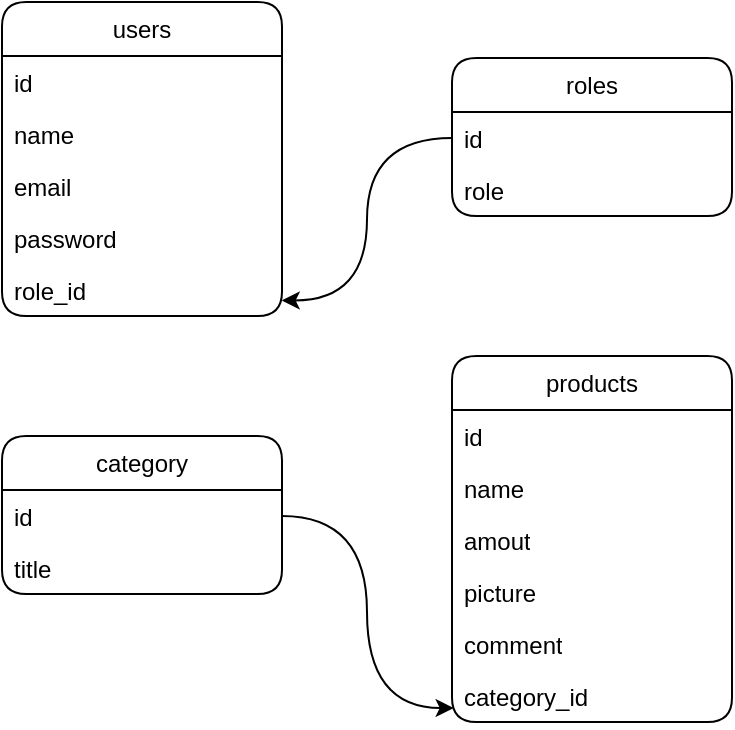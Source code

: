 <mxfile version="21.1.8" type="device">
  <diagram name="Page-1" id="ckpvMG-XcZHunNerWtEk">
    <mxGraphModel dx="733" dy="449" grid="0" gridSize="10" guides="1" tooltips="1" connect="1" arrows="1" fold="1" page="0" pageScale="1" pageWidth="827" pageHeight="1169" math="0" shadow="0">
      <root>
        <mxCell id="0" />
        <mxCell id="1" parent="0" />
        <mxCell id="n-IXU5JaHvpMY5mJ87b6-15" value="users" style="swimlane;fontStyle=0;childLayout=stackLayout;horizontal=1;startSize=27;fillColor=none;horizontalStack=0;resizeParent=1;resizeParentMax=0;resizeLast=0;collapsible=1;marginBottom=0;whiteSpace=wrap;html=1;rounded=1;" vertex="1" parent="1">
          <mxGeometry x="37" y="89" width="140" height="157" as="geometry" />
        </mxCell>
        <mxCell id="n-IXU5JaHvpMY5mJ87b6-16" value="id" style="text;strokeColor=none;fillColor=none;align=left;verticalAlign=top;spacingLeft=4;spacingRight=4;overflow=hidden;rotatable=0;points=[[0,0.5],[1,0.5]];portConstraint=eastwest;whiteSpace=wrap;html=1;" vertex="1" parent="n-IXU5JaHvpMY5mJ87b6-15">
          <mxGeometry y="27" width="140" height="26" as="geometry" />
        </mxCell>
        <mxCell id="n-IXU5JaHvpMY5mJ87b6-17" value="name" style="text;strokeColor=none;fillColor=none;align=left;verticalAlign=top;spacingLeft=4;spacingRight=4;overflow=hidden;rotatable=0;points=[[0,0.5],[1,0.5]];portConstraint=eastwest;whiteSpace=wrap;html=1;" vertex="1" parent="n-IXU5JaHvpMY5mJ87b6-15">
          <mxGeometry y="53" width="140" height="26" as="geometry" />
        </mxCell>
        <mxCell id="n-IXU5JaHvpMY5mJ87b6-42" value="email" style="text;strokeColor=none;fillColor=none;align=left;verticalAlign=top;spacingLeft=4;spacingRight=4;overflow=hidden;rotatable=0;points=[[0,0.5],[1,0.5]];portConstraint=eastwest;whiteSpace=wrap;html=1;" vertex="1" parent="n-IXU5JaHvpMY5mJ87b6-15">
          <mxGeometry y="79" width="140" height="26" as="geometry" />
        </mxCell>
        <mxCell id="n-IXU5JaHvpMY5mJ87b6-43" value="password" style="text;strokeColor=none;fillColor=none;align=left;verticalAlign=top;spacingLeft=4;spacingRight=4;overflow=hidden;rotatable=0;points=[[0,0.5],[1,0.5]];portConstraint=eastwest;whiteSpace=wrap;html=1;" vertex="1" parent="n-IXU5JaHvpMY5mJ87b6-15">
          <mxGeometry y="105" width="140" height="26" as="geometry" />
        </mxCell>
        <mxCell id="n-IXU5JaHvpMY5mJ87b6-18" value="role_id&lt;br&gt;&lt;br&gt;&lt;br&gt;" style="text;strokeColor=none;fillColor=none;align=left;verticalAlign=top;spacingLeft=4;spacingRight=4;overflow=hidden;rotatable=0;points=[[0,0.5],[1,0.5]];portConstraint=eastwest;whiteSpace=wrap;html=1;" vertex="1" parent="n-IXU5JaHvpMY5mJ87b6-15">
          <mxGeometry y="131" width="140" height="26" as="geometry" />
        </mxCell>
        <mxCell id="n-IXU5JaHvpMY5mJ87b6-21" value="roles" style="swimlane;fontStyle=0;childLayout=stackLayout;horizontal=1;startSize=27;fillColor=none;horizontalStack=0;resizeParent=1;resizeParentMax=0;resizeLast=0;collapsible=1;marginBottom=0;whiteSpace=wrap;html=1;rounded=1;" vertex="1" parent="1">
          <mxGeometry x="262" y="117" width="140" height="79" as="geometry" />
        </mxCell>
        <mxCell id="n-IXU5JaHvpMY5mJ87b6-22" value="id" style="text;strokeColor=none;fillColor=none;align=left;verticalAlign=top;spacingLeft=4;spacingRight=4;overflow=hidden;rotatable=0;points=[[0,0.5],[1,0.5]];portConstraint=eastwest;whiteSpace=wrap;html=1;" vertex="1" parent="n-IXU5JaHvpMY5mJ87b6-21">
          <mxGeometry y="27" width="140" height="26" as="geometry" />
        </mxCell>
        <mxCell id="n-IXU5JaHvpMY5mJ87b6-23" value="role" style="text;strokeColor=none;fillColor=none;align=left;verticalAlign=top;spacingLeft=4;spacingRight=4;overflow=hidden;rotatable=0;points=[[0,0.5],[1,0.5]];portConstraint=eastwest;whiteSpace=wrap;html=1;" vertex="1" parent="n-IXU5JaHvpMY5mJ87b6-21">
          <mxGeometry y="53" width="140" height="26" as="geometry" />
        </mxCell>
        <mxCell id="n-IXU5JaHvpMY5mJ87b6-26" value="products" style="swimlane;fontStyle=0;childLayout=stackLayout;horizontal=1;startSize=27;fillColor=none;horizontalStack=0;resizeParent=1;resizeParentMax=0;resizeLast=0;collapsible=1;marginBottom=0;whiteSpace=wrap;html=1;rounded=1;" vertex="1" parent="1">
          <mxGeometry x="262" y="266" width="140" height="183" as="geometry" />
        </mxCell>
        <mxCell id="n-IXU5JaHvpMY5mJ87b6-27" value="id" style="text;strokeColor=none;fillColor=none;align=left;verticalAlign=top;spacingLeft=4;spacingRight=4;overflow=hidden;rotatable=0;points=[[0,0.5],[1,0.5]];portConstraint=eastwest;whiteSpace=wrap;html=1;" vertex="1" parent="n-IXU5JaHvpMY5mJ87b6-26">
          <mxGeometry y="27" width="140" height="26" as="geometry" />
        </mxCell>
        <mxCell id="n-IXU5JaHvpMY5mJ87b6-28" value="name" style="text;strokeColor=none;fillColor=none;align=left;verticalAlign=top;spacingLeft=4;spacingRight=4;overflow=hidden;rotatable=0;points=[[0,0.5],[1,0.5]];portConstraint=eastwest;whiteSpace=wrap;html=1;" vertex="1" parent="n-IXU5JaHvpMY5mJ87b6-26">
          <mxGeometry y="53" width="140" height="26" as="geometry" />
        </mxCell>
        <mxCell id="n-IXU5JaHvpMY5mJ87b6-29" value="amout" style="text;strokeColor=none;fillColor=none;align=left;verticalAlign=top;spacingLeft=4;spacingRight=4;overflow=hidden;rotatable=0;points=[[0,0.5],[1,0.5]];portConstraint=eastwest;whiteSpace=wrap;html=1;" vertex="1" parent="n-IXU5JaHvpMY5mJ87b6-26">
          <mxGeometry y="79" width="140" height="26" as="geometry" />
        </mxCell>
        <mxCell id="n-IXU5JaHvpMY5mJ87b6-31" value="picture" style="text;strokeColor=none;fillColor=none;align=left;verticalAlign=top;spacingLeft=4;spacingRight=4;overflow=hidden;rotatable=0;points=[[0,0.5],[1,0.5]];portConstraint=eastwest;whiteSpace=wrap;html=1;" vertex="1" parent="n-IXU5JaHvpMY5mJ87b6-26">
          <mxGeometry y="105" width="140" height="26" as="geometry" />
        </mxCell>
        <mxCell id="n-IXU5JaHvpMY5mJ87b6-32" value="comment" style="text;strokeColor=none;fillColor=none;align=left;verticalAlign=top;spacingLeft=4;spacingRight=4;overflow=hidden;rotatable=0;points=[[0,0.5],[1,0.5]];portConstraint=eastwest;whiteSpace=wrap;html=1;" vertex="1" parent="n-IXU5JaHvpMY5mJ87b6-26">
          <mxGeometry y="131" width="140" height="26" as="geometry" />
        </mxCell>
        <mxCell id="n-IXU5JaHvpMY5mJ87b6-38" value="category_id" style="text;strokeColor=none;fillColor=none;align=left;verticalAlign=top;spacingLeft=4;spacingRight=4;overflow=hidden;rotatable=0;points=[[0,0.5],[1,0.5]];portConstraint=eastwest;whiteSpace=wrap;html=1;" vertex="1" parent="n-IXU5JaHvpMY5mJ87b6-26">
          <mxGeometry y="157" width="140" height="26" as="geometry" />
        </mxCell>
        <mxCell id="n-IXU5JaHvpMY5mJ87b6-33" value="category" style="swimlane;fontStyle=0;childLayout=stackLayout;horizontal=1;startSize=27;fillColor=none;horizontalStack=0;resizeParent=1;resizeParentMax=0;resizeLast=0;collapsible=1;marginBottom=0;whiteSpace=wrap;html=1;rounded=1;" vertex="1" parent="1">
          <mxGeometry x="37" y="306" width="140" height="79" as="geometry" />
        </mxCell>
        <mxCell id="n-IXU5JaHvpMY5mJ87b6-34" value="id" style="text;strokeColor=none;fillColor=none;align=left;verticalAlign=top;spacingLeft=4;spacingRight=4;overflow=hidden;rotatable=0;points=[[0,0.5],[1,0.5]];portConstraint=eastwest;whiteSpace=wrap;html=1;" vertex="1" parent="n-IXU5JaHvpMY5mJ87b6-33">
          <mxGeometry y="27" width="140" height="26" as="geometry" />
        </mxCell>
        <mxCell id="n-IXU5JaHvpMY5mJ87b6-35" value="title" style="text;strokeColor=none;fillColor=none;align=left;verticalAlign=top;spacingLeft=4;spacingRight=4;overflow=hidden;rotatable=0;points=[[0,0.5],[1,0.5]];portConstraint=eastwest;whiteSpace=wrap;html=1;" vertex="1" parent="n-IXU5JaHvpMY5mJ87b6-33">
          <mxGeometry y="53" width="140" height="26" as="geometry" />
        </mxCell>
        <mxCell id="n-IXU5JaHvpMY5mJ87b6-39" style="edgeStyle=orthogonalEdgeStyle;rounded=0;orthogonalLoop=1;jettySize=auto;html=1;exitX=1;exitY=0.5;exitDx=0;exitDy=0;entryX=0.006;entryY=0.731;entryDx=0;entryDy=0;entryPerimeter=0;curved=1;" edge="1" parent="1" source="n-IXU5JaHvpMY5mJ87b6-34" target="n-IXU5JaHvpMY5mJ87b6-38">
          <mxGeometry relative="1" as="geometry" />
        </mxCell>
        <mxCell id="n-IXU5JaHvpMY5mJ87b6-40" style="edgeStyle=orthogonalEdgeStyle;rounded=0;orthogonalLoop=1;jettySize=auto;html=1;exitX=0;exitY=0.5;exitDx=0;exitDy=0;entryX=0.999;entryY=0.702;entryDx=0;entryDy=0;entryPerimeter=0;curved=1;" edge="1" parent="1" source="n-IXU5JaHvpMY5mJ87b6-22" target="n-IXU5JaHvpMY5mJ87b6-18">
          <mxGeometry relative="1" as="geometry" />
        </mxCell>
      </root>
    </mxGraphModel>
  </diagram>
</mxfile>
